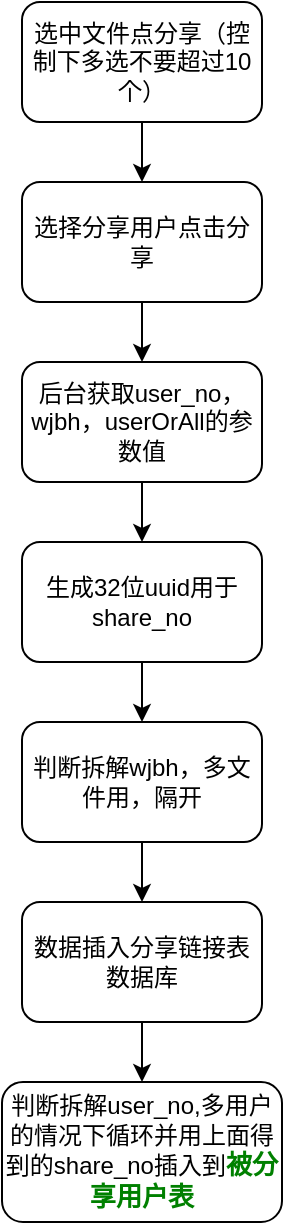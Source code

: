 <mxfile version="16.1.0" type="github">
  <diagram id="prtHgNgQTEPvFCAcTncT" name="Page-1">
    <mxGraphModel dx="946" dy="589" grid="1" gridSize="10" guides="1" tooltips="1" connect="1" arrows="1" fold="1" page="1" pageScale="1" pageWidth="827" pageHeight="1169" math="0" shadow="0">
      <root>
        <mxCell id="0" />
        <mxCell id="1" parent="0" />
        <mxCell id="NFoc7kbCHey70WZmvjU9-3" value="" style="edgeStyle=orthogonalEdgeStyle;rounded=0;orthogonalLoop=1;jettySize=auto;html=1;" edge="1" parent="1" source="NFoc7kbCHey70WZmvjU9-1" target="NFoc7kbCHey70WZmvjU9-2">
          <mxGeometry relative="1" as="geometry" />
        </mxCell>
        <mxCell id="NFoc7kbCHey70WZmvjU9-1" value="选中文件点分享（控制下多选不要超过10个）" style="rounded=1;whiteSpace=wrap;html=1;" vertex="1" parent="1">
          <mxGeometry x="340" y="80" width="120" height="60" as="geometry" />
        </mxCell>
        <mxCell id="NFoc7kbCHey70WZmvjU9-5" value="" style="edgeStyle=orthogonalEdgeStyle;rounded=0;orthogonalLoop=1;jettySize=auto;html=1;" edge="1" parent="1" source="NFoc7kbCHey70WZmvjU9-2" target="NFoc7kbCHey70WZmvjU9-4">
          <mxGeometry relative="1" as="geometry" />
        </mxCell>
        <mxCell id="NFoc7kbCHey70WZmvjU9-2" value="选择分享用户点击分享" style="rounded=1;whiteSpace=wrap;html=1;" vertex="1" parent="1">
          <mxGeometry x="340" y="170" width="120" height="60" as="geometry" />
        </mxCell>
        <mxCell id="NFoc7kbCHey70WZmvjU9-7" value="" style="edgeStyle=orthogonalEdgeStyle;rounded=0;orthogonalLoop=1;jettySize=auto;html=1;" edge="1" parent="1" source="NFoc7kbCHey70WZmvjU9-4" target="NFoc7kbCHey70WZmvjU9-6">
          <mxGeometry relative="1" as="geometry" />
        </mxCell>
        <mxCell id="NFoc7kbCHey70WZmvjU9-4" value="后台获取user_no，wjbh，userOrAll的参数值" style="rounded=1;whiteSpace=wrap;html=1;" vertex="1" parent="1">
          <mxGeometry x="340" y="260" width="120" height="60" as="geometry" />
        </mxCell>
        <mxCell id="NFoc7kbCHey70WZmvjU9-9" value="" style="edgeStyle=orthogonalEdgeStyle;rounded=0;orthogonalLoop=1;jettySize=auto;html=1;" edge="1" parent="1" source="NFoc7kbCHey70WZmvjU9-6" target="NFoc7kbCHey70WZmvjU9-8">
          <mxGeometry relative="1" as="geometry" />
        </mxCell>
        <mxCell id="NFoc7kbCHey70WZmvjU9-6" value="生成32位uuid用于share_no" style="whiteSpace=wrap;html=1;rounded=1;" vertex="1" parent="1">
          <mxGeometry x="340" y="350" width="120" height="60" as="geometry" />
        </mxCell>
        <mxCell id="NFoc7kbCHey70WZmvjU9-11" value="" style="edgeStyle=orthogonalEdgeStyle;rounded=0;orthogonalLoop=1;jettySize=auto;html=1;" edge="1" parent="1" source="NFoc7kbCHey70WZmvjU9-8" target="NFoc7kbCHey70WZmvjU9-10">
          <mxGeometry relative="1" as="geometry" />
        </mxCell>
        <mxCell id="NFoc7kbCHey70WZmvjU9-8" value="判断拆解wjbh，多文件用，隔开" style="whiteSpace=wrap;html=1;rounded=1;" vertex="1" parent="1">
          <mxGeometry x="340" y="440" width="120" height="60" as="geometry" />
        </mxCell>
        <mxCell id="NFoc7kbCHey70WZmvjU9-13" value="" style="edgeStyle=orthogonalEdgeStyle;rounded=0;orthogonalLoop=1;jettySize=auto;html=1;" edge="1" parent="1" source="NFoc7kbCHey70WZmvjU9-10" target="NFoc7kbCHey70WZmvjU9-12">
          <mxGeometry relative="1" as="geometry" />
        </mxCell>
        <mxCell id="NFoc7kbCHey70WZmvjU9-10" value="数据插入分享链接表数据库" style="whiteSpace=wrap;html=1;rounded=1;" vertex="1" parent="1">
          <mxGeometry x="340" y="530" width="120" height="60" as="geometry" />
        </mxCell>
        <mxCell id="NFoc7kbCHey70WZmvjU9-12" value="判断拆解user_no,多用户的情况下循环并用上面得到的share_no插入到&lt;span style=&quot;color: rgb(0 , 128 , 0) ; font-weight: bold ; background-color: rgb(255 , 255 , 255) ; font-family: &amp;#34;jetbrains mono&amp;#34; , monospace ; font-size: 9.8pt&quot;&gt;被分享用户表&lt;/span&gt;" style="whiteSpace=wrap;html=1;rounded=1;" vertex="1" parent="1">
          <mxGeometry x="330" y="620" width="140" height="70" as="geometry" />
        </mxCell>
      </root>
    </mxGraphModel>
  </diagram>
</mxfile>
